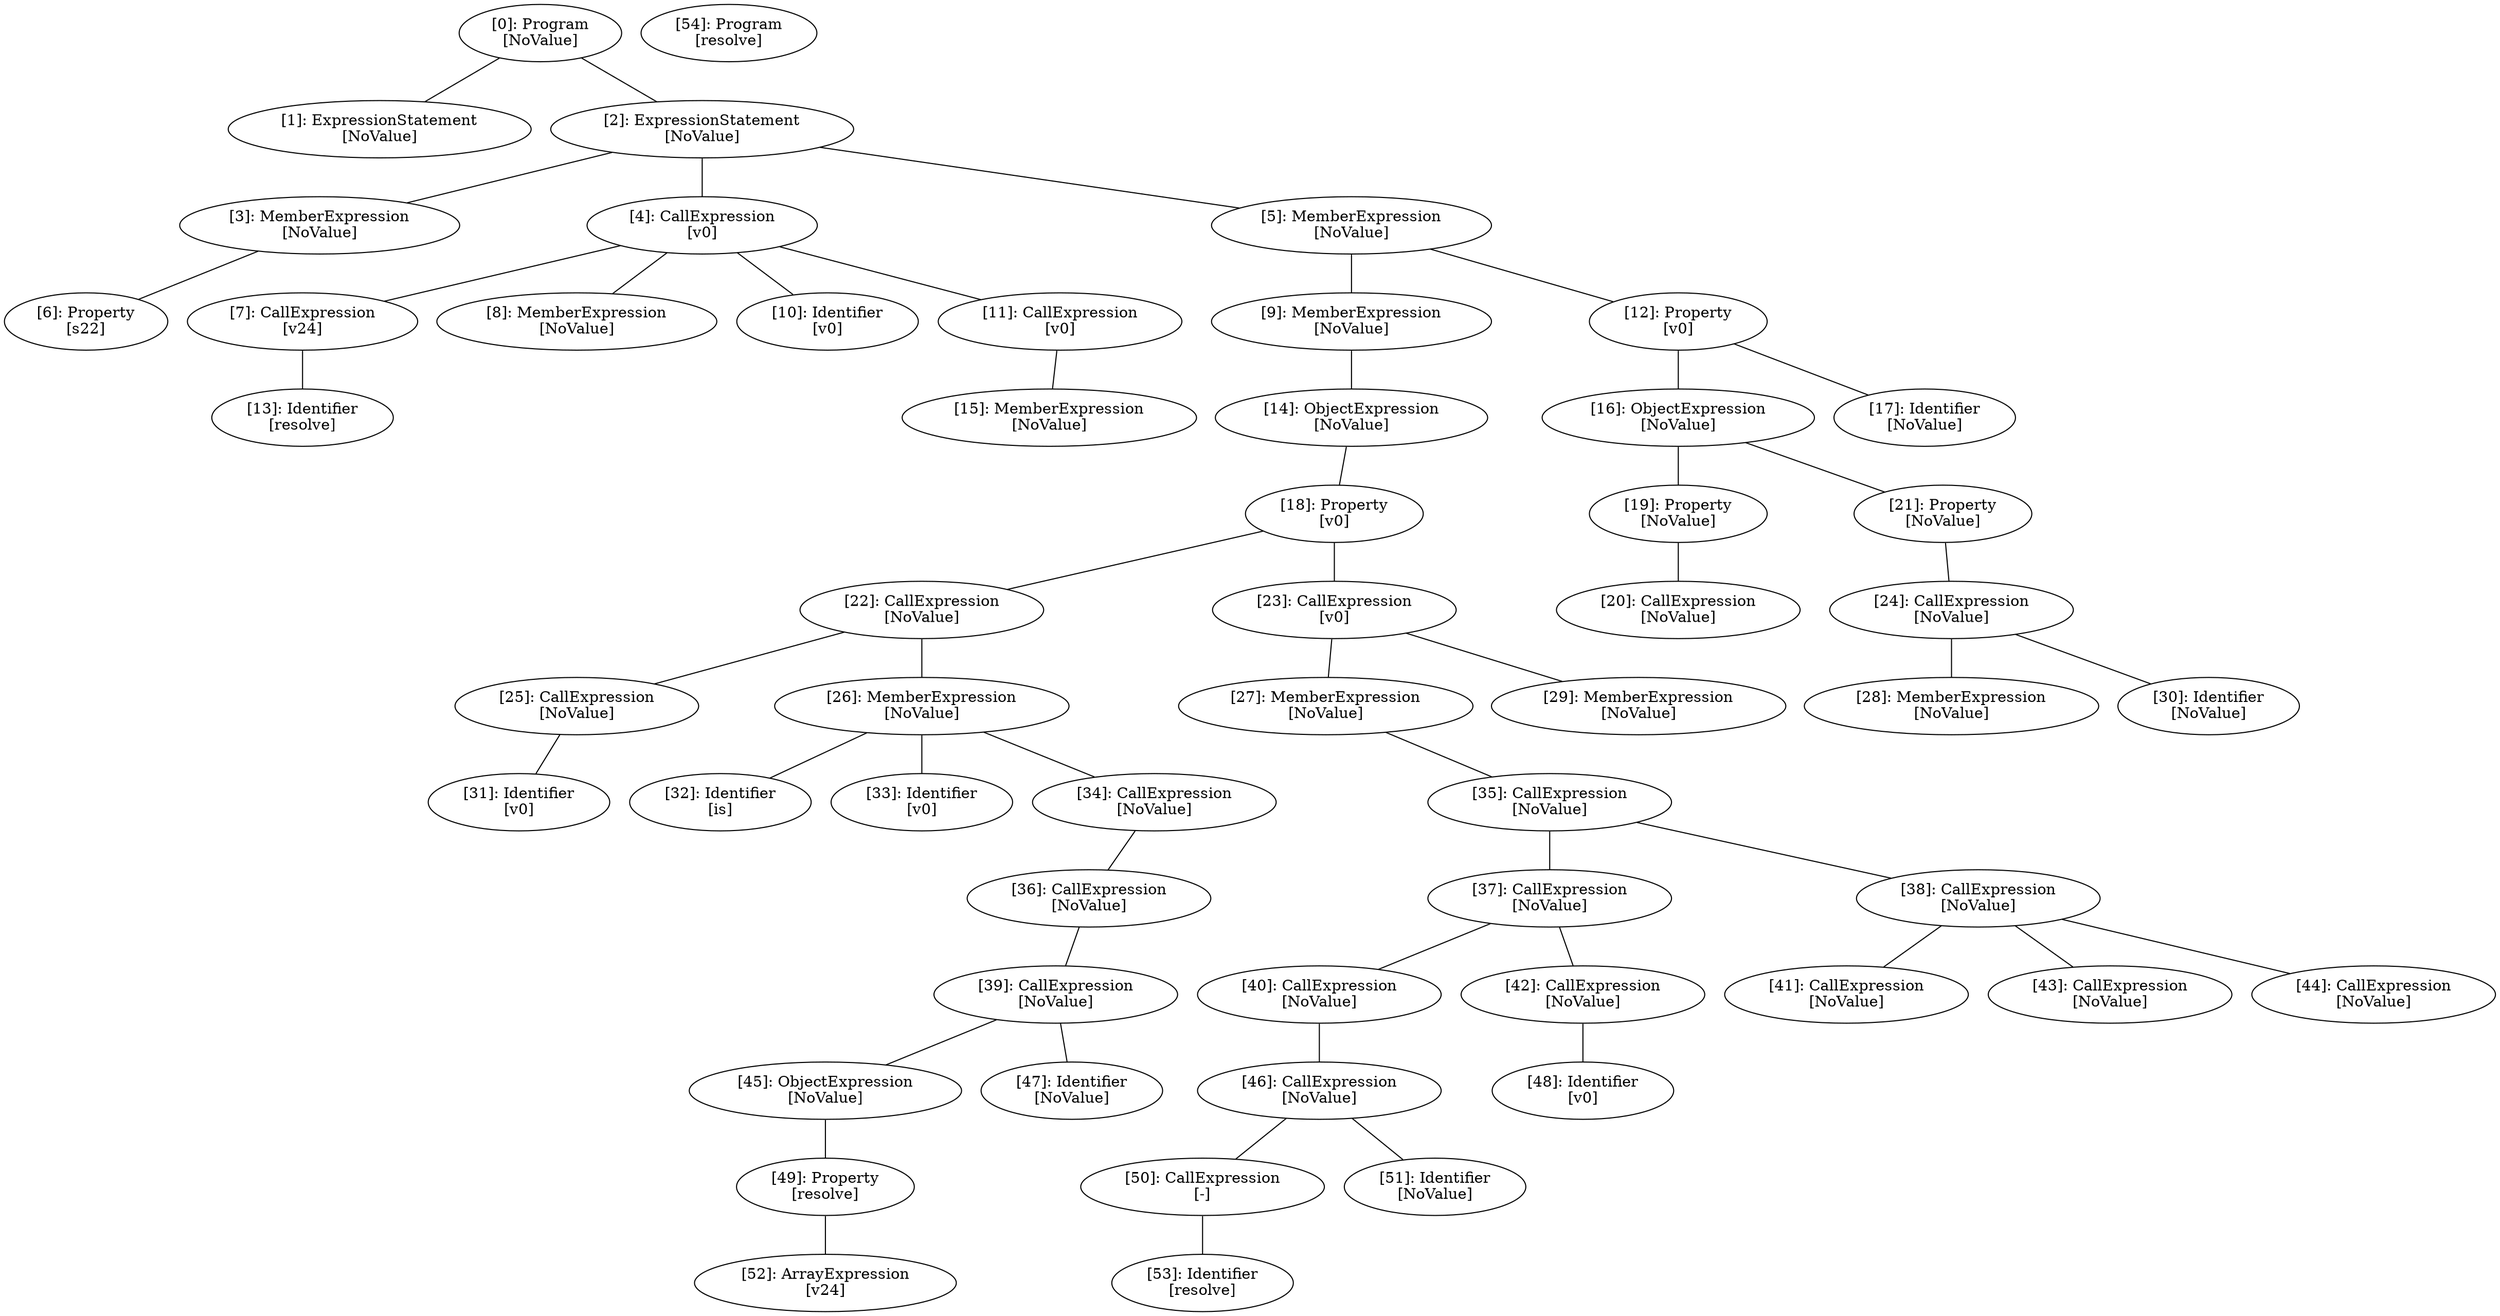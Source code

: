 // Result
graph {
	0 [label="[0]: Program
[NoValue]"]
	1 [label="[1]: ExpressionStatement
[NoValue]"]
	2 [label="[2]: ExpressionStatement
[NoValue]"]
	3 [label="[3]: MemberExpression
[NoValue]"]
	4 [label="[4]: CallExpression
[v0]"]
	5 [label="[5]: MemberExpression
[NoValue]"]
	6 [label="[6]: Property
[s22]"]
	7 [label="[7]: CallExpression
[v24]"]
	8 [label="[8]: MemberExpression
[NoValue]"]
	9 [label="[9]: MemberExpression
[NoValue]"]
	10 [label="[10]: Identifier
[v0]"]
	11 [label="[11]: CallExpression
[v0]"]
	12 [label="[12]: Property
[v0]"]
	13 [label="[13]: Identifier
[resolve]"]
	14 [label="[14]: ObjectExpression
[NoValue]"]
	15 [label="[15]: MemberExpression
[NoValue]"]
	16 [label="[16]: ObjectExpression
[NoValue]"]
	17 [label="[17]: Identifier
[NoValue]"]
	18 [label="[18]: Property
[v0]"]
	19 [label="[19]: Property
[NoValue]"]
	20 [label="[20]: CallExpression
[NoValue]"]
	21 [label="[21]: Property
[NoValue]"]
	22 [label="[22]: CallExpression
[NoValue]"]
	23 [label="[23]: CallExpression
[v0]"]
	24 [label="[24]: CallExpression
[NoValue]"]
	25 [label="[25]: CallExpression
[NoValue]"]
	26 [label="[26]: MemberExpression
[NoValue]"]
	27 [label="[27]: MemberExpression
[NoValue]"]
	28 [label="[28]: MemberExpression
[NoValue]"]
	29 [label="[29]: MemberExpression
[NoValue]"]
	30 [label="[30]: Identifier
[NoValue]"]
	31 [label="[31]: Identifier
[v0]"]
	32 [label="[32]: Identifier
[is]"]
	33 [label="[33]: Identifier
[v0]"]
	34 [label="[34]: CallExpression
[NoValue]"]
	35 [label="[35]: CallExpression
[NoValue]"]
	36 [label="[36]: CallExpression
[NoValue]"]
	37 [label="[37]: CallExpression
[NoValue]"]
	38 [label="[38]: CallExpression
[NoValue]"]
	39 [label="[39]: CallExpression
[NoValue]"]
	40 [label="[40]: CallExpression
[NoValue]"]
	41 [label="[41]: CallExpression
[NoValue]"]
	42 [label="[42]: CallExpression
[NoValue]"]
	43 [label="[43]: CallExpression
[NoValue]"]
	44 [label="[44]: CallExpression
[NoValue]"]
	45 [label="[45]: ObjectExpression
[NoValue]"]
	46 [label="[46]: CallExpression
[NoValue]"]
	47 [label="[47]: Identifier
[NoValue]"]
	48 [label="[48]: Identifier
[v0]"]
	49 [label="[49]: Property
[resolve]"]
	50 [label="[50]: CallExpression
[-]"]
	51 [label="[51]: Identifier
[NoValue]"]
	52 [label="[52]: ArrayExpression
[v24]"]
	53 [label="[53]: Identifier
[resolve]"]
	54 [label="[54]: Program
[resolve]"]
	0 -- 1
	0 -- 2
	2 -- 3
	2 -- 4
	2 -- 5
	3 -- 6
	4 -- 7
	4 -- 8
	4 -- 10
	4 -- 11
	5 -- 9
	5 -- 12
	7 -- 13
	9 -- 14
	11 -- 15
	12 -- 16
	12 -- 17
	14 -- 18
	16 -- 19
	16 -- 21
	18 -- 22
	18 -- 23
	19 -- 20
	21 -- 24
	22 -- 25
	22 -- 26
	23 -- 27
	23 -- 29
	24 -- 28
	24 -- 30
	25 -- 31
	26 -- 32
	26 -- 33
	26 -- 34
	27 -- 35
	34 -- 36
	35 -- 37
	35 -- 38
	36 -- 39
	37 -- 40
	37 -- 42
	38 -- 41
	38 -- 43
	38 -- 44
	39 -- 45
	39 -- 47
	40 -- 46
	42 -- 48
	45 -- 49
	46 -- 50
	46 -- 51
	49 -- 52
	50 -- 53
}
